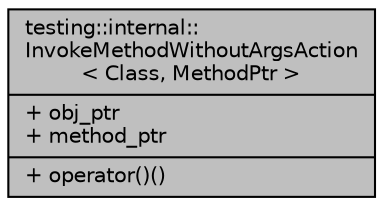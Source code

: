 digraph "testing::internal::InvokeMethodWithoutArgsAction&lt; Class, MethodPtr &gt;"
{
 // INTERACTIVE_SVG=YES
 // LATEX_PDF_SIZE
  edge [fontname="Helvetica",fontsize="10",labelfontname="Helvetica",labelfontsize="10"];
  node [fontname="Helvetica",fontsize="10",shape=record];
  Node1 [label="{testing::internal::\lInvokeMethodWithoutArgsAction\l\< Class, MethodPtr \>\n|+ obj_ptr\l+ method_ptr\l|+ operator()()\l}",height=0.2,width=0.4,color="black", fillcolor="grey75", style="filled", fontcolor="black",tooltip=" "];
}
